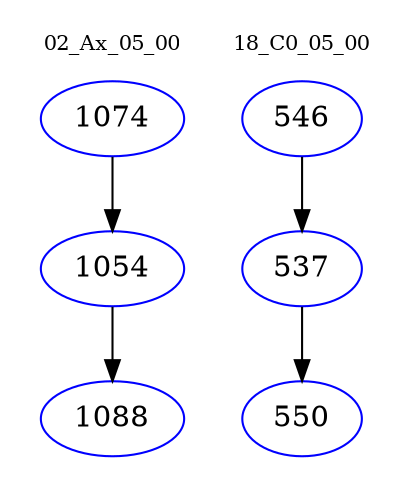 digraph{
subgraph cluster_0 {
color = white
label = "02_Ax_05_00";
fontsize=10;
T0_1074 [label="1074", color="blue"]
T0_1074 -> T0_1054 [color="black"]
T0_1054 [label="1054", color="blue"]
T0_1054 -> T0_1088 [color="black"]
T0_1088 [label="1088", color="blue"]
}
subgraph cluster_1 {
color = white
label = "18_C0_05_00";
fontsize=10;
T1_546 [label="546", color="blue"]
T1_546 -> T1_537 [color="black"]
T1_537 [label="537", color="blue"]
T1_537 -> T1_550 [color="black"]
T1_550 [label="550", color="blue"]
}
}
